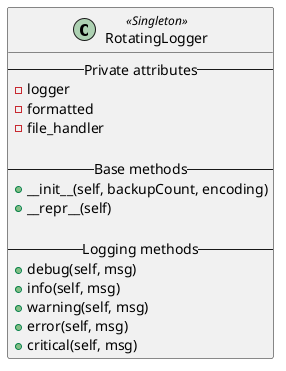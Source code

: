 @startuml

Class RotatingLogger <<Singleton>>{
    -- Private attributes --
    - logger
    - formatted
    - file_handler

    -- Base methods --
    + __init__(self, backupCount, encoding)
    + __repr__(self)

    -- Logging methods --
    + debug(self, msg)
    + info(self, msg)
    + warning(self, msg)
    + error(self, msg)
    + critical(self, msg)
}

@enduml